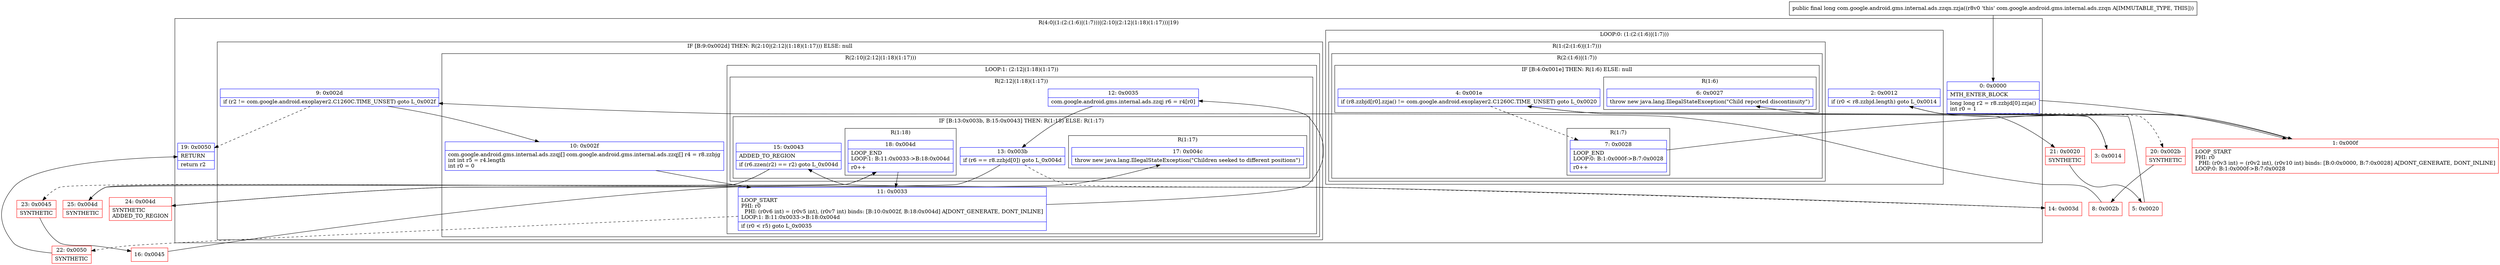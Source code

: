 digraph "CFG forcom.google.android.gms.internal.ads.zzqn.zzja()J" {
subgraph cluster_Region_946527946 {
label = "R(4:0|(1:(2:(1:6)|(1:7)))|(2:10|(2:12|(1:18)(1:17)))|19)";
node [shape=record,color=blue];
Node_0 [shape=record,label="{0\:\ 0x0000|MTH_ENTER_BLOCK\l|long long r2 = r8.zzbjd[0].zzja()\lint r0 = 1\l}"];
subgraph cluster_LoopRegion_348365901 {
label = "LOOP:0: (1:(2:(1:6)|(1:7)))";
node [shape=record,color=blue];
Node_2 [shape=record,label="{2\:\ 0x0012|if (r0 \< r8.zzbjd.length) goto L_0x0014\l}"];
subgraph cluster_Region_1135300924 {
label = "R(1:(2:(1:6)|(1:7)))";
node [shape=record,color=blue];
subgraph cluster_Region_1744510867 {
label = "R(2:(1:6)|(1:7))";
node [shape=record,color=blue];
subgraph cluster_IfRegion_717611408 {
label = "IF [B:4:0x001e] THEN: R(1:6) ELSE: null";
node [shape=record,color=blue];
Node_4 [shape=record,label="{4\:\ 0x001e|if (r8.zzbjd[r0].zzja() != com.google.android.exoplayer2.C1260C.TIME_UNSET) goto L_0x0020\l}"];
subgraph cluster_Region_2034220126 {
label = "R(1:6)";
node [shape=record,color=blue];
Node_6 [shape=record,label="{6\:\ 0x0027|throw new java.lang.IllegalStateException(\"Child reported discontinuity\")\l}"];
}
}
subgraph cluster_Region_2050073745 {
label = "R(1:7)";
node [shape=record,color=blue];
Node_7 [shape=record,label="{7\:\ 0x0028|LOOP_END\lLOOP:0: B:1:0x000f\-\>B:7:0x0028\l|r0++\l}"];
}
}
}
}
subgraph cluster_IfRegion_2106963513 {
label = "IF [B:9:0x002d] THEN: R(2:10|(2:12|(1:18)(1:17))) ELSE: null";
node [shape=record,color=blue];
Node_9 [shape=record,label="{9\:\ 0x002d|if (r2 != com.google.android.exoplayer2.C1260C.TIME_UNSET) goto L_0x002f\l}"];
subgraph cluster_Region_1219498609 {
label = "R(2:10|(2:12|(1:18)(1:17)))";
node [shape=record,color=blue];
Node_10 [shape=record,label="{10\:\ 0x002f|com.google.android.gms.internal.ads.zzqj[] com.google.android.gms.internal.ads.zzqj[] r4 = r8.zzbjg\lint int r5 = r4.length\lint r0 = 0\l}"];
subgraph cluster_LoopRegion_918165344 {
label = "LOOP:1: (2:12|(1:18)(1:17))";
node [shape=record,color=blue];
Node_11 [shape=record,label="{11\:\ 0x0033|LOOP_START\lPHI: r0 \l  PHI: (r0v6 int) = (r0v5 int), (r0v7 int) binds: [B:10:0x002f, B:18:0x004d] A[DONT_GENERATE, DONT_INLINE]\lLOOP:1: B:11:0x0033\-\>B:18:0x004d\l|if (r0 \< r5) goto L_0x0035\l}"];
subgraph cluster_Region_1104684774 {
label = "R(2:12|(1:18)(1:17))";
node [shape=record,color=blue];
Node_12 [shape=record,label="{12\:\ 0x0035|com.google.android.gms.internal.ads.zzqj r6 = r4[r0]\l}"];
subgraph cluster_IfRegion_798597592 {
label = "IF [B:13:0x003b, B:15:0x0043] THEN: R(1:18) ELSE: R(1:17)";
node [shape=record,color=blue];
Node_13 [shape=record,label="{13\:\ 0x003b|if (r6 == r8.zzbjd[0]) goto L_0x004d\l}"];
Node_15 [shape=record,label="{15\:\ 0x0043|ADDED_TO_REGION\l|if (r6.zzen(r2) == r2) goto L_0x004d\l}"];
subgraph cluster_Region_863418694 {
label = "R(1:18)";
node [shape=record,color=blue];
Node_18 [shape=record,label="{18\:\ 0x004d|LOOP_END\lLOOP:1: B:11:0x0033\-\>B:18:0x004d\l|r0++\l}"];
}
subgraph cluster_Region_674850919 {
label = "R(1:17)";
node [shape=record,color=blue];
Node_17 [shape=record,label="{17\:\ 0x004c|throw new java.lang.IllegalStateException(\"Children seeked to different positions\")\l}"];
}
}
}
}
}
}
Node_19 [shape=record,label="{19\:\ 0x0050|RETURN\l|return r2\l}"];
}
Node_1 [shape=record,color=red,label="{1\:\ 0x000f|LOOP_START\lPHI: r0 \l  PHI: (r0v3 int) = (r0v2 int), (r0v10 int) binds: [B:0:0x0000, B:7:0x0028] A[DONT_GENERATE, DONT_INLINE]\lLOOP:0: B:1:0x000f\-\>B:7:0x0028\l}"];
Node_3 [shape=record,color=red,label="{3\:\ 0x0014}"];
Node_5 [shape=record,color=red,label="{5\:\ 0x0020}"];
Node_8 [shape=record,color=red,label="{8\:\ 0x002b}"];
Node_14 [shape=record,color=red,label="{14\:\ 0x003d}"];
Node_16 [shape=record,color=red,label="{16\:\ 0x0045}"];
Node_20 [shape=record,color=red,label="{20\:\ 0x002b|SYNTHETIC\l}"];
Node_21 [shape=record,color=red,label="{21\:\ 0x0020|SYNTHETIC\l}"];
Node_22 [shape=record,color=red,label="{22\:\ 0x0050|SYNTHETIC\l}"];
Node_23 [shape=record,color=red,label="{23\:\ 0x0045|SYNTHETIC\l}"];
Node_24 [shape=record,color=red,label="{24\:\ 0x004d|SYNTHETIC\lADDED_TO_REGION\l}"];
Node_25 [shape=record,color=red,label="{25\:\ 0x004d|SYNTHETIC\l}"];
MethodNode[shape=record,label="{public final long com.google.android.gms.internal.ads.zzqn.zzja((r8v0 'this' com.google.android.gms.internal.ads.zzqn A[IMMUTABLE_TYPE, THIS])) }"];
MethodNode -> Node_0;
Node_0 -> Node_1;
Node_2 -> Node_3;
Node_2 -> Node_20[style=dashed];
Node_4 -> Node_7[style=dashed];
Node_4 -> Node_21;
Node_7 -> Node_1;
Node_9 -> Node_10;
Node_9 -> Node_19[style=dashed];
Node_10 -> Node_11;
Node_11 -> Node_12;
Node_11 -> Node_22[style=dashed];
Node_12 -> Node_13;
Node_13 -> Node_14[style=dashed];
Node_13 -> Node_24;
Node_15 -> Node_23[style=dashed];
Node_15 -> Node_25;
Node_18 -> Node_11;
Node_1 -> Node_2;
Node_3 -> Node_4;
Node_5 -> Node_6;
Node_8 -> Node_9;
Node_14 -> Node_15;
Node_16 -> Node_17;
Node_20 -> Node_8;
Node_21 -> Node_5;
Node_22 -> Node_19;
Node_23 -> Node_16;
Node_24 -> Node_18;
Node_25 -> Node_18;
}

